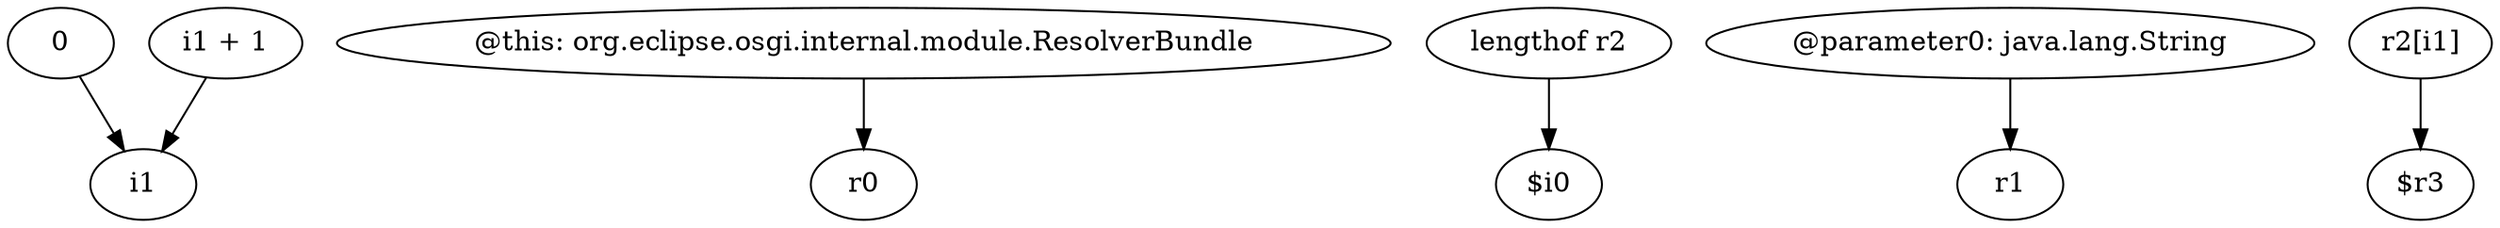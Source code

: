 digraph g {
0[label="0"]
1[label="i1"]
0->1[label=""]
2[label="@this: org.eclipse.osgi.internal.module.ResolverBundle"]
3[label="r0"]
2->3[label=""]
4[label="lengthof r2"]
5[label="$i0"]
4->5[label=""]
6[label="@parameter0: java.lang.String"]
7[label="r1"]
6->7[label=""]
8[label="i1 + 1"]
8->1[label=""]
9[label="r2[i1]"]
10[label="$r3"]
9->10[label=""]
}